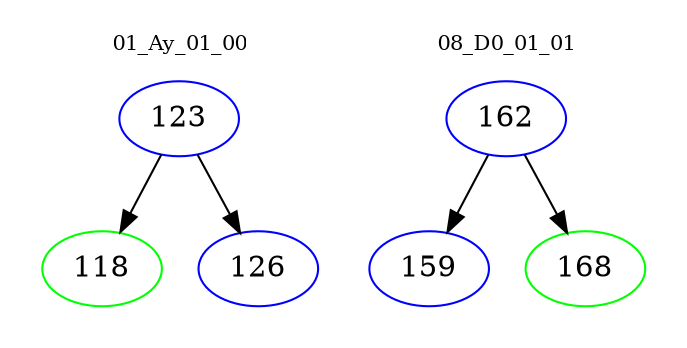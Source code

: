 digraph{
subgraph cluster_0 {
color = white
label = "01_Ay_01_00";
fontsize=10;
T0_123 [label="123", color="blue"]
T0_123 -> T0_118 [color="black"]
T0_118 [label="118", color="green"]
T0_123 -> T0_126 [color="black"]
T0_126 [label="126", color="blue"]
}
subgraph cluster_1 {
color = white
label = "08_D0_01_01";
fontsize=10;
T1_162 [label="162", color="blue"]
T1_162 -> T1_159 [color="black"]
T1_159 [label="159", color="blue"]
T1_162 -> T1_168 [color="black"]
T1_168 [label="168", color="green"]
}
}
